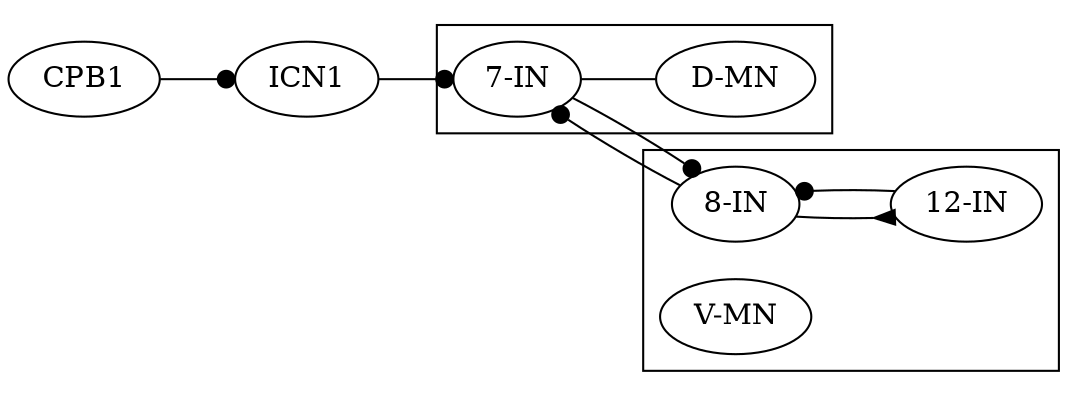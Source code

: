 digraph G{

    graph[rankdir=LR];

    subgraph cluster_dorsal {
        in7[label="7-IN"];
        d_mn[label="D-MN"];
        
        in7 -> d_mn[dir="none"];
    };

    subgraph cluster_ventral {
        in8[label="8-IN"];
        in12[label="12-IN"];
        v_mn[label="V-MN"];
    };

    icn1[label="ICN1"];
    cpb1[label="CPB1"];


    in7 -> in8 [arrowhead="dot"];
    in12 -> in8 [arrowhead="dot"];

    in8 -> in7 [arrowhead="dot"];
    in8 -> in12 [arrowhead="inv"];

    icn1 -> in7 [arrowhead="dot"];
    cpb1 -> icn1 [arrowhead="dot"];


}

